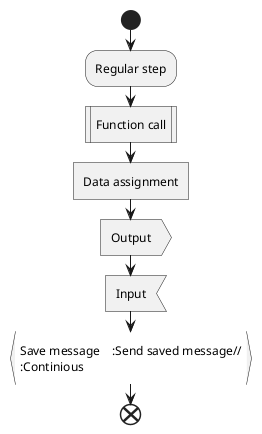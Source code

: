 @startuml
'https://online.visual-paradigm.com/knowledge/sdl-diagram/what-is-sdl-diagram/
start
    :Regular step;
    :Function call|
    :Data assignment]
    :Output>
    :Input<
    :Save message\
    :Send saved message//
    :Continious}
end
@enduml
